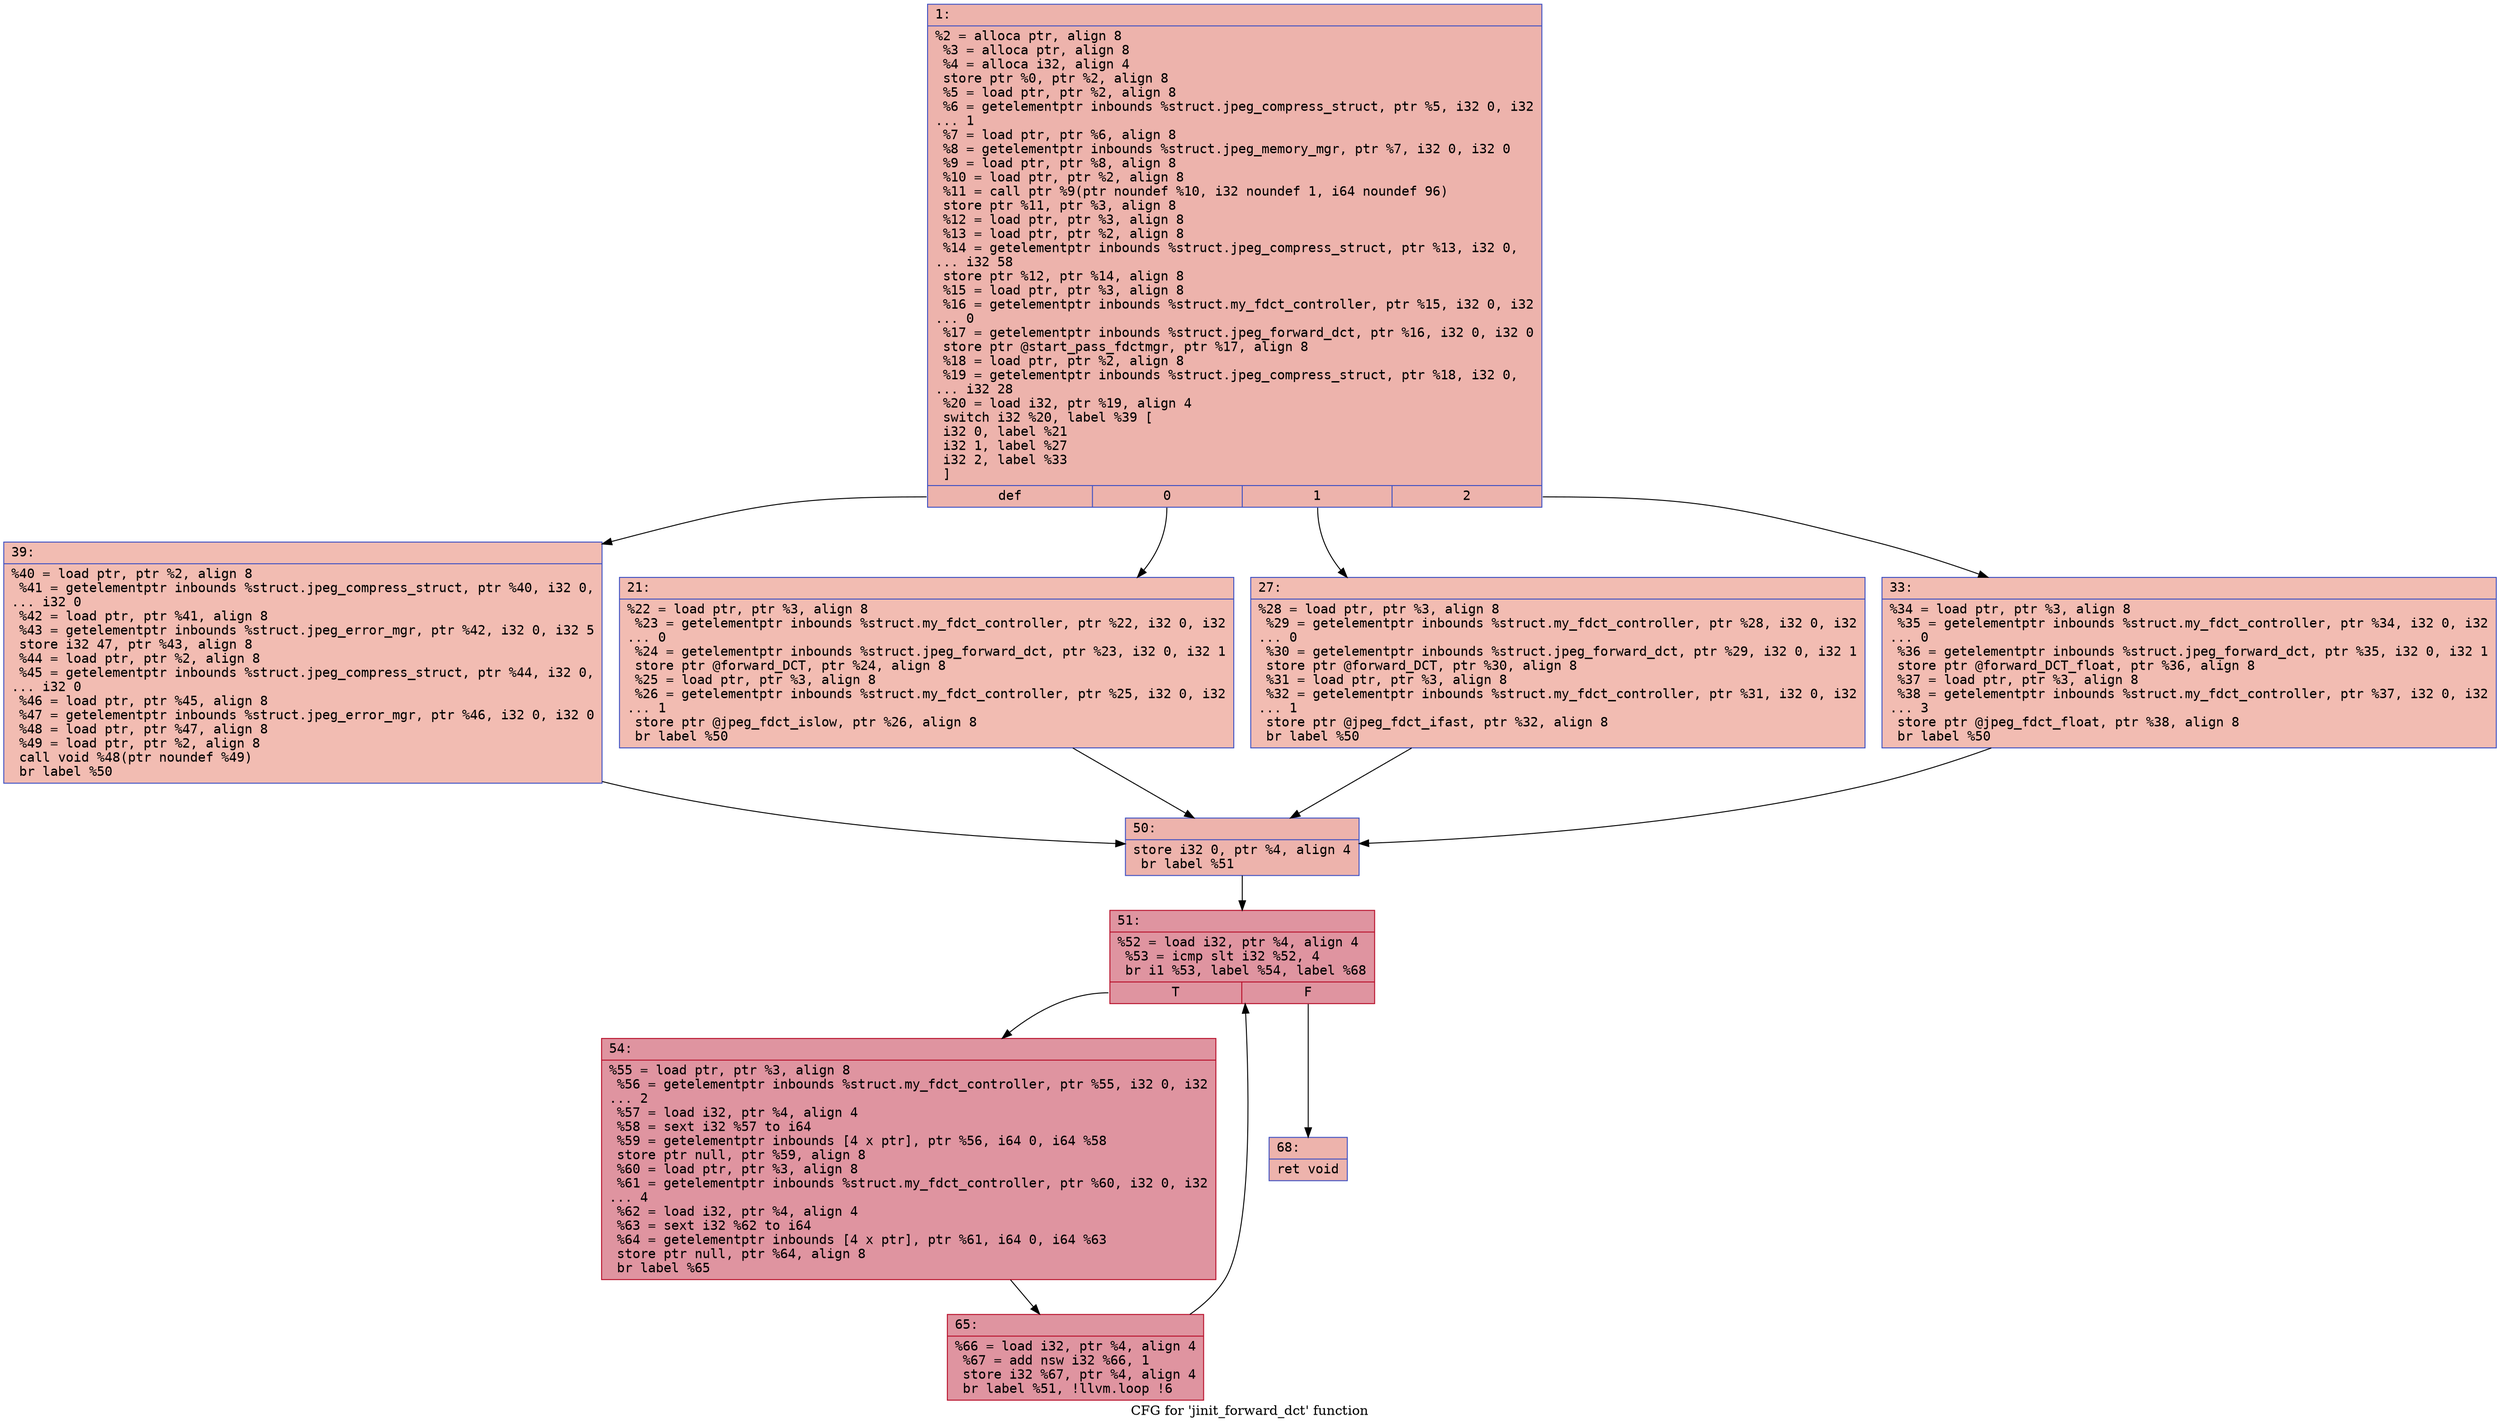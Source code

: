 digraph "CFG for 'jinit_forward_dct' function" {
	label="CFG for 'jinit_forward_dct' function";

	Node0x600001385c20 [shape=record,color="#3d50c3ff", style=filled, fillcolor="#d6524470" fontname="Courier",label="{1:\l|  %2 = alloca ptr, align 8\l  %3 = alloca ptr, align 8\l  %4 = alloca i32, align 4\l  store ptr %0, ptr %2, align 8\l  %5 = load ptr, ptr %2, align 8\l  %6 = getelementptr inbounds %struct.jpeg_compress_struct, ptr %5, i32 0, i32\l... 1\l  %7 = load ptr, ptr %6, align 8\l  %8 = getelementptr inbounds %struct.jpeg_memory_mgr, ptr %7, i32 0, i32 0\l  %9 = load ptr, ptr %8, align 8\l  %10 = load ptr, ptr %2, align 8\l  %11 = call ptr %9(ptr noundef %10, i32 noundef 1, i64 noundef 96)\l  store ptr %11, ptr %3, align 8\l  %12 = load ptr, ptr %3, align 8\l  %13 = load ptr, ptr %2, align 8\l  %14 = getelementptr inbounds %struct.jpeg_compress_struct, ptr %13, i32 0,\l... i32 58\l  store ptr %12, ptr %14, align 8\l  %15 = load ptr, ptr %3, align 8\l  %16 = getelementptr inbounds %struct.my_fdct_controller, ptr %15, i32 0, i32\l... 0\l  %17 = getelementptr inbounds %struct.jpeg_forward_dct, ptr %16, i32 0, i32 0\l  store ptr @start_pass_fdctmgr, ptr %17, align 8\l  %18 = load ptr, ptr %2, align 8\l  %19 = getelementptr inbounds %struct.jpeg_compress_struct, ptr %18, i32 0,\l... i32 28\l  %20 = load i32, ptr %19, align 4\l  switch i32 %20, label %39 [\l    i32 0, label %21\l    i32 1, label %27\l    i32 2, label %33\l  ]\l|{<s0>def|<s1>0|<s2>1|<s3>2}}"];
	Node0x600001385c20:s0 -> Node0x600001385d60[tooltip="1 -> 39\nProbability 25.00%" ];
	Node0x600001385c20:s1 -> Node0x600001385c70[tooltip="1 -> 21\nProbability 25.00%" ];
	Node0x600001385c20:s2 -> Node0x600001385cc0[tooltip="1 -> 27\nProbability 25.00%" ];
	Node0x600001385c20:s3 -> Node0x600001385d10[tooltip="1 -> 33\nProbability 25.00%" ];
	Node0x600001385c70 [shape=record,color="#3d50c3ff", style=filled, fillcolor="#e1675170" fontname="Courier",label="{21:\l|  %22 = load ptr, ptr %3, align 8\l  %23 = getelementptr inbounds %struct.my_fdct_controller, ptr %22, i32 0, i32\l... 0\l  %24 = getelementptr inbounds %struct.jpeg_forward_dct, ptr %23, i32 0, i32 1\l  store ptr @forward_DCT, ptr %24, align 8\l  %25 = load ptr, ptr %3, align 8\l  %26 = getelementptr inbounds %struct.my_fdct_controller, ptr %25, i32 0, i32\l... 1\l  store ptr @jpeg_fdct_islow, ptr %26, align 8\l  br label %50\l}"];
	Node0x600001385c70 -> Node0x600001385db0[tooltip="21 -> 50\nProbability 100.00%" ];
	Node0x600001385cc0 [shape=record,color="#3d50c3ff", style=filled, fillcolor="#e1675170" fontname="Courier",label="{27:\l|  %28 = load ptr, ptr %3, align 8\l  %29 = getelementptr inbounds %struct.my_fdct_controller, ptr %28, i32 0, i32\l... 0\l  %30 = getelementptr inbounds %struct.jpeg_forward_dct, ptr %29, i32 0, i32 1\l  store ptr @forward_DCT, ptr %30, align 8\l  %31 = load ptr, ptr %3, align 8\l  %32 = getelementptr inbounds %struct.my_fdct_controller, ptr %31, i32 0, i32\l... 1\l  store ptr @jpeg_fdct_ifast, ptr %32, align 8\l  br label %50\l}"];
	Node0x600001385cc0 -> Node0x600001385db0[tooltip="27 -> 50\nProbability 100.00%" ];
	Node0x600001385d10 [shape=record,color="#3d50c3ff", style=filled, fillcolor="#e1675170" fontname="Courier",label="{33:\l|  %34 = load ptr, ptr %3, align 8\l  %35 = getelementptr inbounds %struct.my_fdct_controller, ptr %34, i32 0, i32\l... 0\l  %36 = getelementptr inbounds %struct.jpeg_forward_dct, ptr %35, i32 0, i32 1\l  store ptr @forward_DCT_float, ptr %36, align 8\l  %37 = load ptr, ptr %3, align 8\l  %38 = getelementptr inbounds %struct.my_fdct_controller, ptr %37, i32 0, i32\l... 3\l  store ptr @jpeg_fdct_float, ptr %38, align 8\l  br label %50\l}"];
	Node0x600001385d10 -> Node0x600001385db0[tooltip="33 -> 50\nProbability 100.00%" ];
	Node0x600001385d60 [shape=record,color="#3d50c3ff", style=filled, fillcolor="#e1675170" fontname="Courier",label="{39:\l|  %40 = load ptr, ptr %2, align 8\l  %41 = getelementptr inbounds %struct.jpeg_compress_struct, ptr %40, i32 0,\l... i32 0\l  %42 = load ptr, ptr %41, align 8\l  %43 = getelementptr inbounds %struct.jpeg_error_mgr, ptr %42, i32 0, i32 5\l  store i32 47, ptr %43, align 8\l  %44 = load ptr, ptr %2, align 8\l  %45 = getelementptr inbounds %struct.jpeg_compress_struct, ptr %44, i32 0,\l... i32 0\l  %46 = load ptr, ptr %45, align 8\l  %47 = getelementptr inbounds %struct.jpeg_error_mgr, ptr %46, i32 0, i32 0\l  %48 = load ptr, ptr %47, align 8\l  %49 = load ptr, ptr %2, align 8\l  call void %48(ptr noundef %49)\l  br label %50\l}"];
	Node0x600001385d60 -> Node0x600001385db0[tooltip="39 -> 50\nProbability 100.00%" ];
	Node0x600001385db0 [shape=record,color="#3d50c3ff", style=filled, fillcolor="#d6524470" fontname="Courier",label="{50:\l|  store i32 0, ptr %4, align 4\l  br label %51\l}"];
	Node0x600001385db0 -> Node0x600001385e00[tooltip="50 -> 51\nProbability 100.00%" ];
	Node0x600001385e00 [shape=record,color="#b70d28ff", style=filled, fillcolor="#b70d2870" fontname="Courier",label="{51:\l|  %52 = load i32, ptr %4, align 4\l  %53 = icmp slt i32 %52, 4\l  br i1 %53, label %54, label %68\l|{<s0>T|<s1>F}}"];
	Node0x600001385e00:s0 -> Node0x600001385e50[tooltip="51 -> 54\nProbability 96.88%" ];
	Node0x600001385e00:s1 -> Node0x600001385ef0[tooltip="51 -> 68\nProbability 3.12%" ];
	Node0x600001385e50 [shape=record,color="#b70d28ff", style=filled, fillcolor="#b70d2870" fontname="Courier",label="{54:\l|  %55 = load ptr, ptr %3, align 8\l  %56 = getelementptr inbounds %struct.my_fdct_controller, ptr %55, i32 0, i32\l... 2\l  %57 = load i32, ptr %4, align 4\l  %58 = sext i32 %57 to i64\l  %59 = getelementptr inbounds [4 x ptr], ptr %56, i64 0, i64 %58\l  store ptr null, ptr %59, align 8\l  %60 = load ptr, ptr %3, align 8\l  %61 = getelementptr inbounds %struct.my_fdct_controller, ptr %60, i32 0, i32\l... 4\l  %62 = load i32, ptr %4, align 4\l  %63 = sext i32 %62 to i64\l  %64 = getelementptr inbounds [4 x ptr], ptr %61, i64 0, i64 %63\l  store ptr null, ptr %64, align 8\l  br label %65\l}"];
	Node0x600001385e50 -> Node0x600001385ea0[tooltip="54 -> 65\nProbability 100.00%" ];
	Node0x600001385ea0 [shape=record,color="#b70d28ff", style=filled, fillcolor="#b70d2870" fontname="Courier",label="{65:\l|  %66 = load i32, ptr %4, align 4\l  %67 = add nsw i32 %66, 1\l  store i32 %67, ptr %4, align 4\l  br label %51, !llvm.loop !6\l}"];
	Node0x600001385ea0 -> Node0x600001385e00[tooltip="65 -> 51\nProbability 100.00%" ];
	Node0x600001385ef0 [shape=record,color="#3d50c3ff", style=filled, fillcolor="#d6524470" fontname="Courier",label="{68:\l|  ret void\l}"];
}

